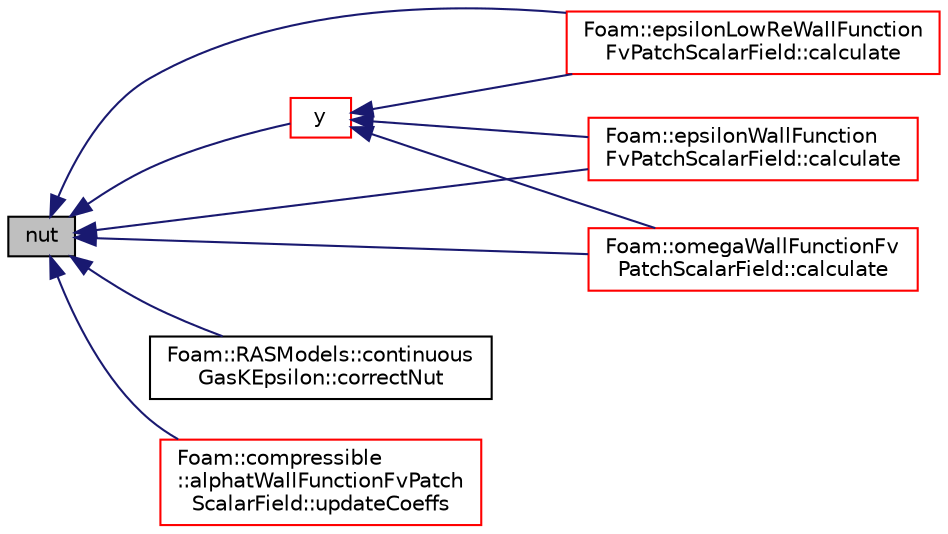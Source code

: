 digraph "nut"
{
  bgcolor="transparent";
  edge [fontname="Helvetica",fontsize="10",labelfontname="Helvetica",labelfontsize="10"];
  node [fontname="Helvetica",fontsize="10",shape=record];
  rankdir="LR";
  Node1 [label="nut",height=0.2,width=0.4,color="black", fillcolor="grey75", style="filled", fontcolor="black"];
  Node1 -> Node2 [dir="back",color="midnightblue",fontsize="10",style="solid",fontname="Helvetica"];
  Node2 [label="Foam::epsilonLowReWallFunction\lFvPatchScalarField::calculate",height=0.2,width=0.4,color="red",URL="$a00670.html#a9b10d949afa36a0fe772c66e94719865",tooltip="Calculate the epsilon and G. "];
  Node1 -> Node3 [dir="back",color="midnightblue",fontsize="10",style="solid",fontname="Helvetica"];
  Node3 [label="Foam::epsilonWallFunction\lFvPatchScalarField::calculate",height=0.2,width=0.4,color="red",URL="$a00671.html#a9b10d949afa36a0fe772c66e94719865",tooltip="Calculate the epsilon and G. "];
  Node1 -> Node4 [dir="back",color="midnightblue",fontsize="10",style="solid",fontname="Helvetica"];
  Node4 [label="Foam::omegaWallFunctionFv\lPatchScalarField::calculate",height=0.2,width=0.4,color="red",URL="$a01744.html#a198ab1edcd6a58e1f422febaac58dacc",tooltip="Calculate the omega and G. "];
  Node1 -> Node5 [dir="back",color="midnightblue",fontsize="10",style="solid",fontname="Helvetica"];
  Node5 [label="Foam::RASModels::continuous\lGasKEpsilon::correctNut",height=0.2,width=0.4,color="black",URL="$a00403.html#aaffe89433f18f1ee4137486e19219448"];
  Node1 -> Node6 [dir="back",color="midnightblue",fontsize="10",style="solid",fontname="Helvetica"];
  Node6 [label="Foam::compressible\l::alphatWallFunctionFvPatch\lScalarField::updateCoeffs",height=0.2,width=0.4,color="red",URL="$a00046.html#a7e24eafac629d3733181cd942d4c902f",tooltip="Update the coefficients associated with the patch field. "];
  Node1 -> Node7 [dir="back",color="midnightblue",fontsize="10",style="solid",fontname="Helvetica"];
  Node7 [label="y",height=0.2,width=0.4,color="red",URL="$a02773.html#a786f55d8a1d6a0900d1798fd04595c14",tooltip="Return the near wall distances. "];
  Node7 -> Node2 [dir="back",color="midnightblue",fontsize="10",style="solid",fontname="Helvetica"];
  Node7 -> Node3 [dir="back",color="midnightblue",fontsize="10",style="solid",fontname="Helvetica"];
  Node7 -> Node4 [dir="back",color="midnightblue",fontsize="10",style="solid",fontname="Helvetica"];
}
